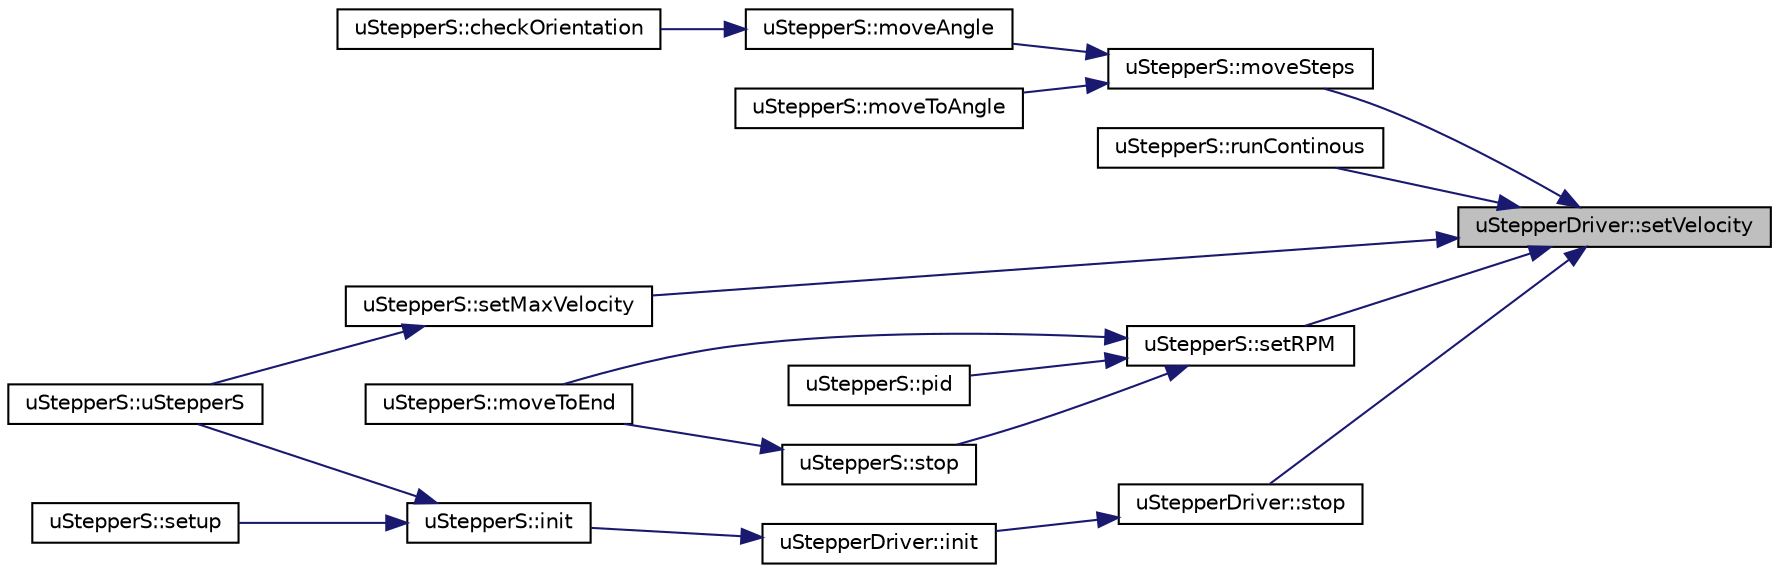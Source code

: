 digraph "uStepperDriver::setVelocity"
{
 // LATEX_PDF_SIZE
  edge [fontname="Helvetica",fontsize="10",labelfontname="Helvetica",labelfontsize="10"];
  node [fontname="Helvetica",fontsize="10",shape=record];
  rankdir="RL";
  Node1 [label="uStepperDriver::setVelocity",height=0.2,width=0.4,color="black", fillcolor="grey75", style="filled", fontcolor="black",tooltip="Set motor velocity."];
  Node1 -> Node2 [dir="back",color="midnightblue",fontsize="10",style="solid",fontname="Helvetica"];
  Node2 [label="uStepperS::moveSteps",height=0.2,width=0.4,color="black", fillcolor="white", style="filled",URL="$classuStepperS.html#afacde6cc1a2dab2420c453008b3ab113",tooltip="Make the motor perform a predefined number of steps."];
  Node2 -> Node3 [dir="back",color="midnightblue",fontsize="10",style="solid",fontname="Helvetica"];
  Node3 [label="uStepperS::moveAngle",height=0.2,width=0.4,color="black", fillcolor="white", style="filled",URL="$classuStepperS.html#a6b3f4acd2deaeb3054d439a148af658e",tooltip="Makes the motor rotate a specific angle relative to the current position."];
  Node3 -> Node4 [dir="back",color="midnightblue",fontsize="10",style="solid",fontname="Helvetica"];
  Node4 [label="uStepperS::checkOrientation",height=0.2,width=0.4,color="black", fillcolor="white", style="filled",URL="$classuStepperS.html#a931f28e0dd5ecba1f1a875ee321f0f5f",tooltip="This method is used to check the orientation of the motor connector."];
  Node2 -> Node5 [dir="back",color="midnightblue",fontsize="10",style="solid",fontname="Helvetica"];
  Node5 [label="uStepperS::moveToAngle",height=0.2,width=0.4,color="black", fillcolor="white", style="filled",URL="$classuStepperS.html#aa8695689ae23951a7dc47300e8529692",tooltip="Makes the motor rotate to a specific absolute angle."];
  Node1 -> Node6 [dir="back",color="midnightblue",fontsize="10",style="solid",fontname="Helvetica"];
  Node6 [label="uStepperS::runContinous",height=0.2,width=0.4,color="black", fillcolor="white", style="filled",URL="$classuStepperS.html#abbe885c71e6dadc13b8c954221ac47eb",tooltip="Make the motor rotate continuously."];
  Node1 -> Node7 [dir="back",color="midnightblue",fontsize="10",style="solid",fontname="Helvetica"];
  Node7 [label="uStepperS::setMaxVelocity",height=0.2,width=0.4,color="black", fillcolor="white", style="filled",URL="$classuStepperS.html#a0e84f3aa5a3e33b39586697bc7bc741e",tooltip="Set the maximum velocity of the stepper motor."];
  Node7 -> Node8 [dir="back",color="midnightblue",fontsize="10",style="solid",fontname="Helvetica"];
  Node8 [label="uStepperS::uStepperS",height=0.2,width=0.4,color="black", fillcolor="white", style="filled",URL="$classuStepperS.html#aea43098c9be52ac35427452aad4c6c42",tooltip="Constructor of uStepper class."];
  Node1 -> Node9 [dir="back",color="midnightblue",fontsize="10",style="solid",fontname="Helvetica"];
  Node9 [label="uStepperS::setRPM",height=0.2,width=0.4,color="black", fillcolor="white", style="filled",URL="$classuStepperS.html#a5b754b633f5938b43f0b4db9f75c8874",tooltip="Set the velocity in rpm."];
  Node9 -> Node10 [dir="back",color="midnightblue",fontsize="10",style="solid",fontname="Helvetica"];
  Node10 [label="uStepperS::moveToEnd",height=0.2,width=0.4,color="black", fillcolor="white", style="filled",URL="$classuStepperS.html#a197ed9163e649bf5119d6c5670cd6aa4",tooltip="Moves the motor to its physical limit, without limit switch."];
  Node9 -> Node11 [dir="back",color="midnightblue",fontsize="10",style="solid",fontname="Helvetica"];
  Node11 [label="uStepperS::pid",height=0.2,width=0.4,color="black", fillcolor="white", style="filled",URL="$classuStepperS.html#a26ed0d754a0d95eab0bea0225f471e6e",tooltip=" "];
  Node9 -> Node12 [dir="back",color="midnightblue",fontsize="10",style="solid",fontname="Helvetica"];
  Node12 [label="uStepperS::stop",height=0.2,width=0.4,color="black", fillcolor="white", style="filled",URL="$classuStepperS.html#a046dba8bef7d033809158bf0dd69a6fd",tooltip="Stop the motor."];
  Node12 -> Node10 [dir="back",color="midnightblue",fontsize="10",style="solid",fontname="Helvetica"];
  Node1 -> Node13 [dir="back",color="midnightblue",fontsize="10",style="solid",fontname="Helvetica"];
  Node13 [label="uStepperDriver::stop",height=0.2,width=0.4,color="black", fillcolor="white", style="filled",URL="$classuStepperDriver.html#a990e6d0c64db890f0aecbc00a934f109",tooltip="Stops any ongoing movement with deceleration."];
  Node13 -> Node14 [dir="back",color="midnightblue",fontsize="10",style="solid",fontname="Helvetica"];
  Node14 [label="uStepperDriver::init",height=0.2,width=0.4,color="black", fillcolor="white", style="filled",URL="$classuStepperDriver.html#aa0377f43140c529c559e8ec0868cb715",tooltip="Initiation of the motor driver."];
  Node14 -> Node15 [dir="back",color="midnightblue",fontsize="10",style="solid",fontname="Helvetica"];
  Node15 [label="uStepperS::init",height=0.2,width=0.4,color="black", fillcolor="white", style="filled",URL="$classuStepperS.html#ab8a5c0b35bda13aae2a9faa56eb4bd5d",tooltip="Internal function to prepare the uStepperS in the constructor."];
  Node15 -> Node16 [dir="back",color="midnightblue",fontsize="10",style="solid",fontname="Helvetica"];
  Node16 [label="uStepperS::setup",height=0.2,width=0.4,color="black", fillcolor="white", style="filled",URL="$classuStepperS.html#a16c8cc814f8fea692a8f8cad918f9861",tooltip="Initializes the different parts of the uStepper S object."];
  Node15 -> Node8 [dir="back",color="midnightblue",fontsize="10",style="solid",fontname="Helvetica"];
}
